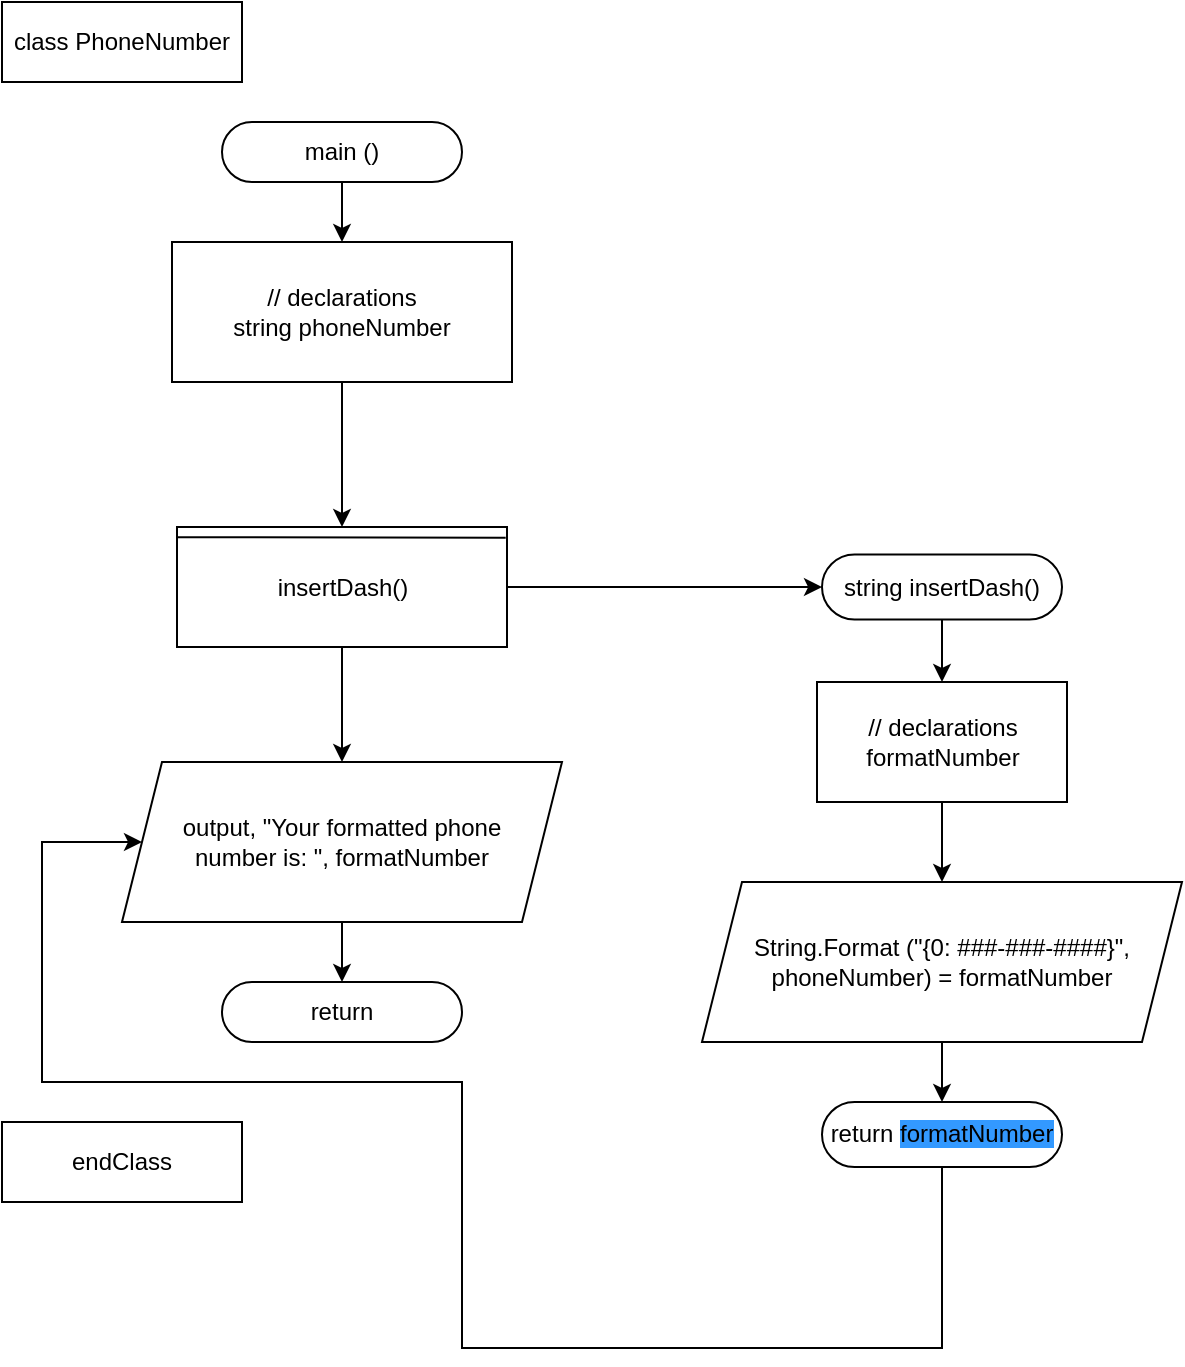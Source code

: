 <mxfile version="13.9.8" type="github"><diagram id="C5RBs43oDa-KdzZeNtuy" name="Page-1"><mxGraphModel dx="1557" dy="860" grid="1" gridSize="10" guides="1" tooltips="1" connect="1" arrows="1" fold="1" page="1" pageScale="1" pageWidth="827" pageHeight="1169" math="0" shadow="0"><root><mxCell id="WIyWlLk6GJQsqaUBKTNV-0"/><mxCell id="WIyWlLk6GJQsqaUBKTNV-1" parent="WIyWlLk6GJQsqaUBKTNV-0"/><mxCell id="ioobSqvoQFyh90W7_Rea-0" value="class PhoneNumber" style="rounded=0;whiteSpace=wrap;html=1;" parent="WIyWlLk6GJQsqaUBKTNV-1" vertex="1"><mxGeometry x="50" y="80" width="120" height="40" as="geometry"/></mxCell><mxCell id="ioobSqvoQFyh90W7_Rea-4" value="" style="edgeStyle=orthogonalEdgeStyle;rounded=0;orthogonalLoop=1;jettySize=auto;html=1;" parent="WIyWlLk6GJQsqaUBKTNV-1" source="ioobSqvoQFyh90W7_Rea-1" target="ioobSqvoQFyh90W7_Rea-2" edge="1"><mxGeometry relative="1" as="geometry"/></mxCell><mxCell id="ioobSqvoQFyh90W7_Rea-1" value="main ()" style="rounded=1;whiteSpace=wrap;html=1;arcSize=50;" parent="WIyWlLk6GJQsqaUBKTNV-1" vertex="1"><mxGeometry x="160" y="140" width="120" height="30" as="geometry"/></mxCell><mxCell id="ioobSqvoQFyh90W7_Rea-16" value="" style="edgeStyle=orthogonalEdgeStyle;rounded=0;orthogonalLoop=1;jettySize=auto;html=1;" parent="WIyWlLk6GJQsqaUBKTNV-1" source="ioobSqvoQFyh90W7_Rea-2" target="ioobSqvoQFyh90W7_Rea-15" edge="1"><mxGeometry relative="1" as="geometry"/></mxCell><mxCell id="ioobSqvoQFyh90W7_Rea-2" value="// declarations&lt;br&gt;string phoneNumber" style="rounded=0;whiteSpace=wrap;html=1;" parent="WIyWlLk6GJQsqaUBKTNV-1" vertex="1"><mxGeometry x="135" y="200" width="170" height="70" as="geometry"/></mxCell><mxCell id="ioobSqvoQFyh90W7_Rea-19" value="" style="edgeStyle=orthogonalEdgeStyle;rounded=0;orthogonalLoop=1;jettySize=auto;html=1;" parent="WIyWlLk6GJQsqaUBKTNV-1" source="ioobSqvoQFyh90W7_Rea-15" target="ioobSqvoQFyh90W7_Rea-18" edge="1"><mxGeometry relative="1" as="geometry"/></mxCell><mxCell id="ioobSqvoQFyh90W7_Rea-24" value="" style="edgeStyle=orthogonalEdgeStyle;rounded=0;orthogonalLoop=1;jettySize=auto;html=1;" parent="WIyWlLk6GJQsqaUBKTNV-1" source="ioobSqvoQFyh90W7_Rea-15" target="ioobSqvoQFyh90W7_Rea-23" edge="1"><mxGeometry relative="1" as="geometry"/></mxCell><mxCell id="ioobSqvoQFyh90W7_Rea-15" value="insertDash()" style="whiteSpace=wrap;html=1;rounded=0;" parent="WIyWlLk6GJQsqaUBKTNV-1" vertex="1"><mxGeometry x="137.5" y="342.5" width="165" height="60" as="geometry"/></mxCell><mxCell id="ioobSqvoQFyh90W7_Rea-17" value="" style="endArrow=none;html=1;entryX=0.996;entryY=0.09;entryDx=0;entryDy=0;entryPerimeter=0;exitX=0;exitY=0.085;exitDx=0;exitDy=0;exitPerimeter=0;" parent="WIyWlLk6GJQsqaUBKTNV-1" target="ioobSqvoQFyh90W7_Rea-15" edge="1" source="ioobSqvoQFyh90W7_Rea-15"><mxGeometry width="50" height="50" relative="1" as="geometry"><mxPoint x="140" y="329" as="sourcePoint"/><mxPoint x="440" y="290" as="targetPoint"/><Array as="points"/></mxGeometry></mxCell><mxCell id="ioobSqvoQFyh90W7_Rea-21" value="" style="edgeStyle=orthogonalEdgeStyle;rounded=0;orthogonalLoop=1;jettySize=auto;html=1;" parent="WIyWlLk6GJQsqaUBKTNV-1" source="ioobSqvoQFyh90W7_Rea-18" target="ioobSqvoQFyh90W7_Rea-20" edge="1"><mxGeometry relative="1" as="geometry"/></mxCell><mxCell id="ioobSqvoQFyh90W7_Rea-18" value="output, &quot;Your formatted phone&lt;br&gt;number is: &quot;, formatNumber" style="shape=parallelogram;perimeter=parallelogramPerimeter;whiteSpace=wrap;html=1;fixedSize=1;rounded=0;" parent="WIyWlLk6GJQsqaUBKTNV-1" vertex="1"><mxGeometry x="110" y="460" width="220" height="80" as="geometry"/></mxCell><mxCell id="ioobSqvoQFyh90W7_Rea-20" value="return" style="rounded=1;whiteSpace=wrap;html=1;arcSize=50;" parent="WIyWlLk6GJQsqaUBKTNV-1" vertex="1"><mxGeometry x="160" y="570" width="120" height="30" as="geometry"/></mxCell><mxCell id="ioobSqvoQFyh90W7_Rea-22" value="endClass" style="rounded=0;whiteSpace=wrap;html=1;" parent="WIyWlLk6GJQsqaUBKTNV-1" vertex="1"><mxGeometry x="50" y="640" width="120" height="40" as="geometry"/></mxCell><mxCell id="ioobSqvoQFyh90W7_Rea-26" value="" style="edgeStyle=orthogonalEdgeStyle;rounded=0;orthogonalLoop=1;jettySize=auto;html=1;" parent="WIyWlLk6GJQsqaUBKTNV-1" source="ioobSqvoQFyh90W7_Rea-23" target="ioobSqvoQFyh90W7_Rea-25" edge="1"><mxGeometry relative="1" as="geometry"/></mxCell><mxCell id="ioobSqvoQFyh90W7_Rea-23" value="string insertDash()" style="rounded=1;whiteSpace=wrap;html=1;arcSize=50;" parent="WIyWlLk6GJQsqaUBKTNV-1" vertex="1"><mxGeometry x="460" y="356.25" width="120" height="32.5" as="geometry"/></mxCell><mxCell id="ioobSqvoQFyh90W7_Rea-28" value="" style="edgeStyle=orthogonalEdgeStyle;rounded=0;orthogonalLoop=1;jettySize=auto;html=1;" parent="WIyWlLk6GJQsqaUBKTNV-1" source="ioobSqvoQFyh90W7_Rea-25" target="ioobSqvoQFyh90W7_Rea-27" edge="1"><mxGeometry relative="1" as="geometry"/></mxCell><mxCell id="ioobSqvoQFyh90W7_Rea-25" value="// declarations&lt;br&gt;formatNumber" style="rounded=0;whiteSpace=wrap;html=1;" parent="WIyWlLk6GJQsqaUBKTNV-1" vertex="1"><mxGeometry x="457.5" y="420" width="125" height="60" as="geometry"/></mxCell><mxCell id="ioobSqvoQFyh90W7_Rea-30" value="" style="edgeStyle=orthogonalEdgeStyle;rounded=0;orthogonalLoop=1;jettySize=auto;html=1;entryX=0.5;entryY=0;entryDx=0;entryDy=0;" parent="WIyWlLk6GJQsqaUBKTNV-1" source="ioobSqvoQFyh90W7_Rea-27" target="ioobSqvoQFyh90W7_Rea-31" edge="1"><mxGeometry relative="1" as="geometry"><mxPoint x="520.0" y="610" as="targetPoint"/></mxGeometry></mxCell><mxCell id="ioobSqvoQFyh90W7_Rea-27" value="String.Format (&quot;{0: ###-###-####}&quot;, phoneNumber) = formatNumber" style="shape=parallelogram;perimeter=parallelogramPerimeter;whiteSpace=wrap;html=1;fixedSize=1;rounded=0;" parent="WIyWlLk6GJQsqaUBKTNV-1" vertex="1"><mxGeometry x="400" y="520" width="240" height="80" as="geometry"/></mxCell><mxCell id="ioobSqvoQFyh90W7_Rea-33" style="edgeStyle=orthogonalEdgeStyle;rounded=0;orthogonalLoop=1;jettySize=auto;html=1;exitX=0.5;exitY=1;exitDx=0;exitDy=0;" parent="WIyWlLk6GJQsqaUBKTNV-1" source="ioobSqvoQFyh90W7_Rea-31" target="ioobSqvoQFyh90W7_Rea-18" edge="1"><mxGeometry relative="1" as="geometry"><mxPoint x="80" y="520" as="targetPoint"/><Array as="points"><mxPoint x="520" y="753"/><mxPoint x="280" y="753"/><mxPoint x="280" y="620"/><mxPoint x="70" y="620"/><mxPoint x="70" y="500"/></Array></mxGeometry></mxCell><mxCell id="ioobSqvoQFyh90W7_Rea-31" value="return &lt;span style=&quot;background-color: rgb(51 , 153 , 255)&quot;&gt;formatNumber&lt;/span&gt;" style="rounded=1;whiteSpace=wrap;html=1;arcSize=50;" parent="WIyWlLk6GJQsqaUBKTNV-1" vertex="1"><mxGeometry x="460" y="630" width="120" height="32.5" as="geometry"/></mxCell></root></mxGraphModel></diagram></mxfile>